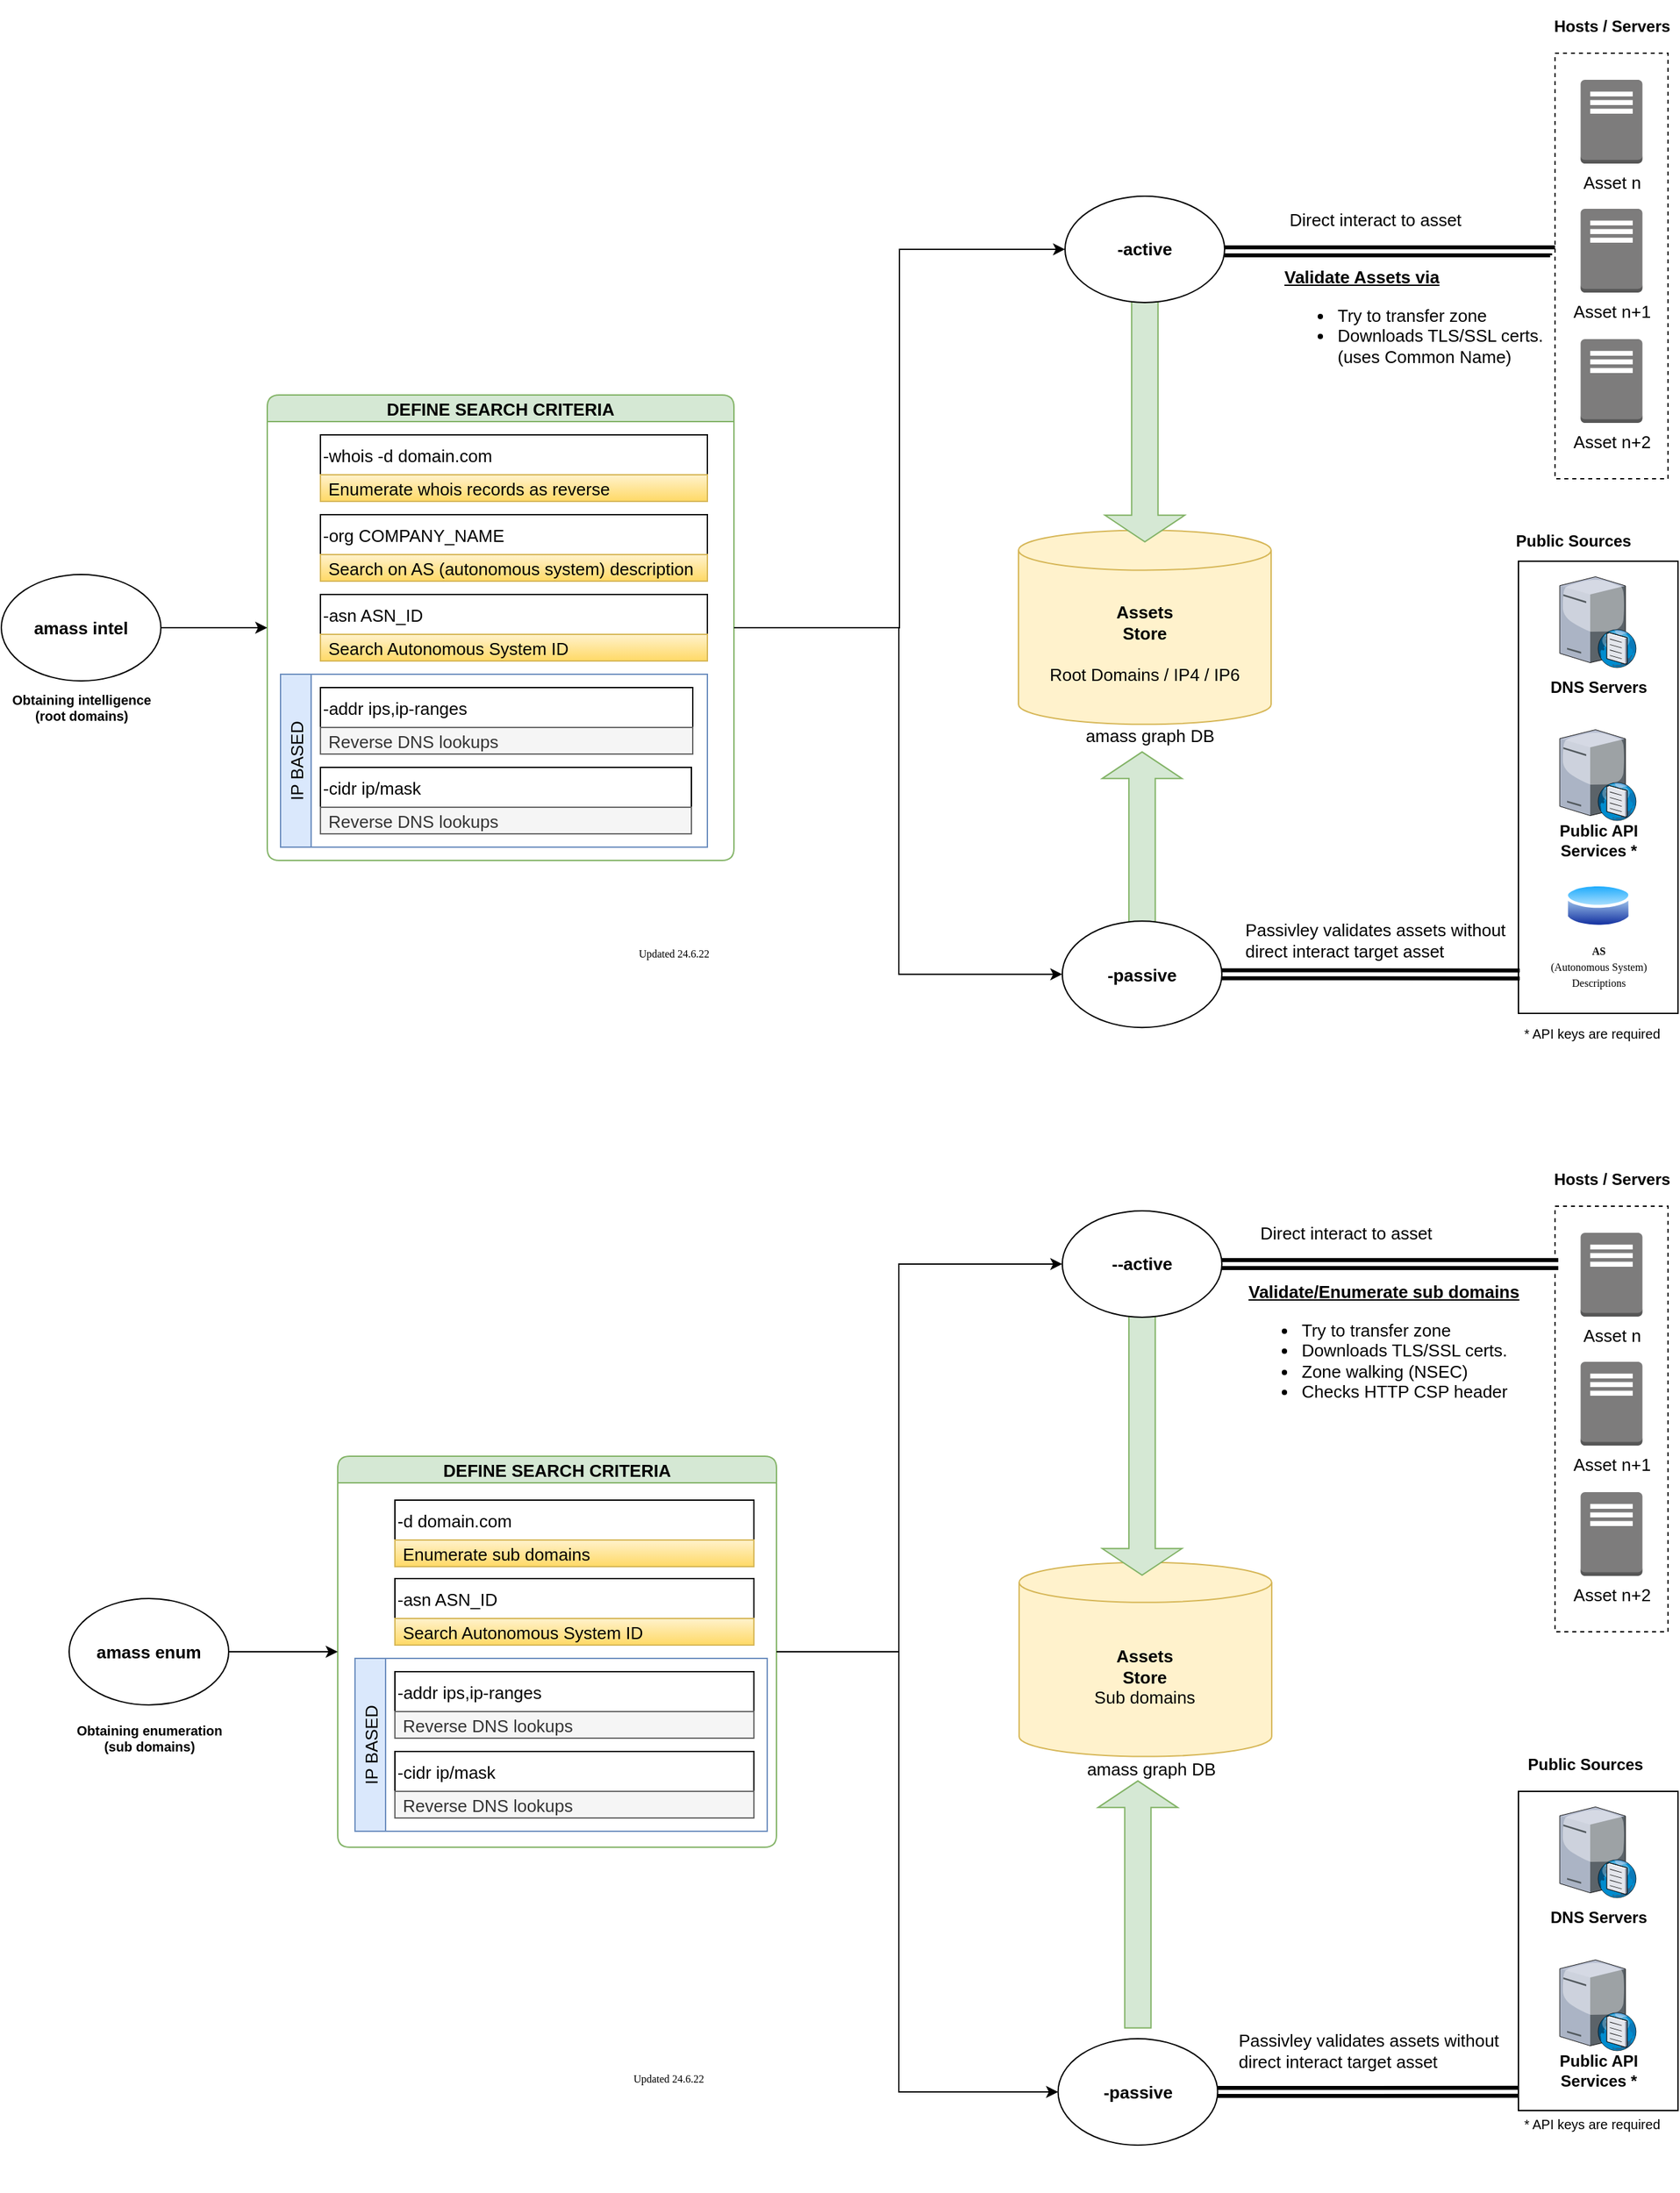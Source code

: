 <mxfile version="20.0.3" type="device"><diagram id="qXusng06h5FpB-VdFoJm" name="Page-1"><mxGraphModel dx="2844" dy="1874" grid="0" gridSize="10" guides="1" tooltips="1" connect="1" arrows="1" fold="1" page="0" pageScale="1" pageWidth="4681" pageHeight="3300" background="#ffffff" math="0" shadow="0"><root><mxCell id="0"/><mxCell id="1" parent="0"/><mxCell id="-R1jaW44G6_2-D5D8leI-120" value="" style="group;fontStyle=1;sketch=1;" parent="1" vertex="1" connectable="0"><mxGeometry x="849.77" y="1471" width="120" height="120" as="geometry"/></mxCell><mxCell id="-R1jaW44G6_2-D5D8leI-121" value="-passive" style="ellipse;whiteSpace=wrap;html=1;fontSize=13;strokeWidth=1;fontStyle=1" parent="-R1jaW44G6_2-D5D8leI-120" vertex="1"><mxGeometry y="5" width="120" height="80" as="geometry"/></mxCell><mxCell id="-R1jaW44G6_2-D5D8leI-137" style="edgeStyle=orthogonalEdgeStyle;rounded=0;orthogonalLoop=1;jettySize=auto;html=1;entryX=0;entryY=0.5;entryDx=0;entryDy=0;fontSize=10;" parent="1" source="-R1jaW44G6_2-D5D8leI-94" target="-R1jaW44G6_2-D5D8leI-121" edge="1"><mxGeometry relative="1" as="geometry"><Array as="points"><mxPoint x="730" y="1185"/><mxPoint x="730" y="1516"/></Array></mxGeometry></mxCell><mxCell id="-R1jaW44G6_2-D5D8leI-93" value="amass enum" style="ellipse;whiteSpace=wrap;html=1;fontSize=13;strokeWidth=1;fontStyle=1" parent="1" vertex="1"><mxGeometry x="106" y="1145" width="120" height="80" as="geometry"/></mxCell><mxCell id="-R1jaW44G6_2-D5D8leI-94" value="DEFINE SEARCH CRITERIA" style="swimlane;fontSize=13;strokeWidth=1;startSize=20;verticalAlign=middle;labelBorderColor=none;horizontal=1;fillColor=#d5e8d4;swimlaneLine=1;rounded=1;shadow=0;sketch=0;swimlaneHead=1;allowArrows=1;collapsible=0;strokeColor=#82b366;fillStyle=auto;gradientColor=none;" parent="1" vertex="1"><mxGeometry x="308" y="1038" width="330" height="294" as="geometry"><mxRectangle x="380" y="250" width="150" height="30" as="alternateBounds"/></mxGeometry></mxCell><mxCell id="-R1jaW44G6_2-D5D8leI-95" value="-d domain.com" style="swimlane;fontStyle=0;childLayout=stackLayout;horizontal=1;startSize=30;horizontalStack=0;resizeParent=1;resizeParentMax=0;resizeLast=0;collapsible=0;marginBottom=0;rounded=0;shadow=0;labelBorderColor=none;sketch=0;fontSize=13;strokeWidth=1;fillColor=default;html=0;align=left;" parent="-R1jaW44G6_2-D5D8leI-94" vertex="1"><mxGeometry x="43" y="33" width="270" height="50" as="geometry"/></mxCell><mxCell id="-R1jaW44G6_2-D5D8leI-96" value="Enumerate sub domains" style="text;align=left;verticalAlign=middle;spacingLeft=4;spacingRight=4;overflow=hidden;points=[[0,0.5],[1,0.5]];portConstraint=eastwest;rotatable=0;rounded=0;shadow=0;labelBorderColor=none;sketch=0;fontSize=13;html=0;fillColor=#fff2cc;strokeColor=#d6b656;gradientColor=#ffd966;" parent="-R1jaW44G6_2-D5D8leI-95" vertex="1"><mxGeometry y="30" width="270" height="20" as="geometry"/></mxCell><mxCell id="-R1jaW44G6_2-D5D8leI-99" value="-asn ASN_ID" style="swimlane;fontStyle=0;childLayout=stackLayout;horizontal=1;startSize=30;horizontalStack=0;resizeParent=1;resizeParentMax=0;resizeLast=0;collapsible=0;marginBottom=0;rounded=0;shadow=0;labelBorderColor=none;sketch=0;fontSize=13;strokeWidth=1;fillColor=default;html=0;align=left;" parent="-R1jaW44G6_2-D5D8leI-94" vertex="1"><mxGeometry x="43" y="92" width="270" height="50" as="geometry"/></mxCell><mxCell id="-R1jaW44G6_2-D5D8leI-100" value="Search Autonomous System ID " style="text;align=left;verticalAlign=middle;spacingLeft=4;spacingRight=4;overflow=hidden;points=[[0,0.5],[1,0.5]];portConstraint=eastwest;rotatable=0;rounded=0;shadow=0;labelBorderColor=none;sketch=0;fontSize=13;html=0;fillColor=#fff2cc;strokeColor=#d6b656;gradientColor=#ffd966;" parent="-R1jaW44G6_2-D5D8leI-99" vertex="1"><mxGeometry y="30" width="270" height="20" as="geometry"/></mxCell><mxCell id="-R1jaW44G6_2-D5D8leI-101" value="IP BASED" style="swimlane;horizontal=0;rounded=0;shadow=0;labelBorderColor=none;sketch=0;fontSize=13;strokeWidth=1;fillColor=#dae8fc;html=0;collapsible=0;strokeColor=#6c8ebf;fontStyle=0;" parent="-R1jaW44G6_2-D5D8leI-94" vertex="1"><mxGeometry x="13" y="152" width="310" height="130" as="geometry"/></mxCell><mxCell id="-R1jaW44G6_2-D5D8leI-102" value="-addr ips,ip-ranges" style="swimlane;fontStyle=0;childLayout=stackLayout;horizontal=1;startSize=30;horizontalStack=0;resizeParent=1;resizeParentMax=0;resizeLast=0;collapsible=0;marginBottom=0;rounded=0;shadow=0;labelBorderColor=none;sketch=0;fontSize=13;strokeWidth=1;fillColor=default;html=0;align=left;" parent="-R1jaW44G6_2-D5D8leI-101" vertex="1"><mxGeometry x="30" y="10" width="270" height="50" as="geometry"/></mxCell><mxCell id="-R1jaW44G6_2-D5D8leI-103" value="Reverse DNS lookups" style="text;strokeColor=#666666;fillColor=#f5f5f5;align=left;verticalAlign=middle;spacingLeft=4;spacingRight=4;overflow=hidden;points=[[0,0.5],[1,0.5]];portConstraint=eastwest;rotatable=0;rounded=0;shadow=0;labelBorderColor=none;sketch=0;fontSize=13;html=0;fontColor=#333333;" parent="-R1jaW44G6_2-D5D8leI-102" vertex="1"><mxGeometry y="30" width="270" height="20" as="geometry"/></mxCell><mxCell id="-R1jaW44G6_2-D5D8leI-104" value="-cidr ip/mask" style="swimlane;fontStyle=0;childLayout=stackLayout;horizontal=1;startSize=30;horizontalStack=0;resizeParent=1;resizeParentMax=0;resizeLast=0;collapsible=0;marginBottom=0;rounded=0;shadow=0;labelBorderColor=none;sketch=0;fontSize=13;strokeWidth=1;fillColor=default;html=0;align=left;" parent="-R1jaW44G6_2-D5D8leI-101" vertex="1"><mxGeometry x="30" y="70" width="270" height="50" as="geometry"/></mxCell><mxCell id="-R1jaW44G6_2-D5D8leI-105" value="Reverse DNS lookups" style="text;strokeColor=#666666;fillColor=#f5f5f5;align=left;verticalAlign=middle;spacingLeft=4;spacingRight=4;overflow=hidden;points=[[0,0.5],[1,0.5]];portConstraint=eastwest;rotatable=0;rounded=0;shadow=0;labelBorderColor=none;sketch=0;fontSize=13;html=0;fontColor=#333333;" parent="-R1jaW44G6_2-D5D8leI-104" vertex="1"><mxGeometry y="30" width="270" height="20" as="geometry"/></mxCell><mxCell id="-R1jaW44G6_2-D5D8leI-92" style="edgeStyle=orthogonalEdgeStyle;rounded=0;orthogonalLoop=1;jettySize=auto;html=1;entryX=0;entryY=0.5;entryDx=0;entryDy=0;fontSize=13;" parent="1" source="-R1jaW44G6_2-D5D8leI-93" target="-R1jaW44G6_2-D5D8leI-94" edge="1"><mxGeometry relative="1" as="geometry"/></mxCell><mxCell id="-R1jaW44G6_2-D5D8leI-106" style="edgeStyle=orthogonalEdgeStyle;rounded=0;orthogonalLoop=1;jettySize=auto;html=1;exitX=0.5;exitY=1;exitDx=0;exitDy=0;fontSize=13;" parent="1" source="-R1jaW44G6_2-D5D8leI-93" target="-R1jaW44G6_2-D5D8leI-93" edge="1"><mxGeometry relative="1" as="geometry"/></mxCell><mxCell id="-R1jaW44G6_2-D5D8leI-107" value="&quot;" style="group;sketch=1;" parent="1" vertex="1" connectable="0"><mxGeometry x="820.45" y="1117.84" width="190" height="170" as="geometry"/></mxCell><mxCell id="-R1jaW44G6_2-D5D8leI-108" value="" style="group" parent="-R1jaW44G6_2-D5D8leI-107" vertex="1" connectable="0"><mxGeometry width="190" height="163.462" as="geometry"/></mxCell><mxCell id="-R1jaW44G6_2-D5D8leI-109" value="&lt;b&gt;Assets&lt;br&gt;Store&lt;/b&gt;&lt;br&gt;Sub domains" style="shape=cylinder3;whiteSpace=wrap;html=1;boundedLbl=1;backgroundOutline=1;size=15;rounded=0;shadow=0;labelBorderColor=none;sketch=0;fontSize=13;strokeWidth=1;fillColor=#fff2cc;strokeColor=#d6b656;" parent="-R1jaW44G6_2-D5D8leI-108" vertex="1"><mxGeometry width="190" height="145.948" as="geometry"/></mxCell><mxCell id="-R1jaW44G6_2-D5D8leI-110" value="amass graph DB" style="text;html=1;strokeColor=none;fillColor=none;align=center;verticalAlign=middle;whiteSpace=wrap;rounded=0;shadow=0;labelBorderColor=none;sketch=0;fontSize=13;" parent="-R1jaW44G6_2-D5D8leI-108" vertex="1"><mxGeometry x="43.182" y="145.948" width="112.273" height="17.514" as="geometry"/></mxCell><mxCell id="-R1jaW44G6_2-D5D8leI-111" value="" style="html=1;shadow=0;dashed=0;align=center;verticalAlign=middle;shape=mxgraph.arrows2.arrow;dy=0.67;dx=20;notch=0;rounded=0;labelBorderColor=none;sketch=0;fontSize=13;strokeWidth=1;fillColor=#d5e8d4;rotation=90;strokeColor=#82b366;" parent="1" vertex="1"><mxGeometry x="810.92" y="995.37" width="204.05" height="60" as="geometry"/></mxCell><mxCell id="-R1jaW44G6_2-D5D8leI-116" value="Obtaining enumeration&lt;br style=&quot;font-size: 10px;&quot;&gt;(sub domains)" style="text;strokeColor=none;fillColor=none;html=1;fontSize=10;fontStyle=1;verticalAlign=middle;align=center;rounded=1;shadow=0;labelBorderColor=none;sketch=0;fillStyle=auto;" parent="1" vertex="1"><mxGeometry x="116" y="1230" width="100" height="40" as="geometry"/></mxCell><mxCell id="-R1jaW44G6_2-D5D8leI-124" value="&lt;div align=&quot;left&quot;&gt;&lt;b&gt;&lt;u&gt;Validate/Enumerate sub domains&lt;/u&gt;&lt;/b&gt;&lt;br&gt;&lt;ul&gt;&lt;li&gt;Try to transfer zone&lt;/li&gt;&lt;li&gt;Downloads TLS/SSL certs.&lt;/li&gt;&lt;li&gt;Zone walking (NSEC)&lt;/li&gt;&lt;li&gt;Checks HTTP CSP header&lt;br&gt;&lt;br&gt;&lt;/li&gt;&lt;/ul&gt;&lt;/div&gt;" style="text;html=1;strokeColor=none;fillColor=none;align=left;verticalAlign=top;whiteSpace=wrap;rounded=0;shadow=0;dashed=1;labelBorderColor=none;sketch=0;fontSize=13;" parent="1" vertex="1"><mxGeometry x="991" y="900" width="225" height="123" as="geometry"/></mxCell><mxCell id="-R1jaW44G6_2-D5D8leI-126" value="Direct interact to asset" style="text;html=1;align=center;verticalAlign=middle;resizable=0;points=[];autosize=1;strokeColor=none;fillColor=none;fontSize=13;" parent="1" vertex="1"><mxGeometry x="991" y="856" width="150" height="28" as="geometry"/></mxCell><mxCell id="-R1jaW44G6_2-D5D8leI-127" value="" style="group" parent="1" vertex="1" connectable="0"><mxGeometry x="1216" y="810" width="100" height="360" as="geometry"/></mxCell><mxCell id="-R1jaW44G6_2-D5D8leI-128" value="" style="group" parent="-R1jaW44G6_2-D5D8leI-127" vertex="1" connectable="0"><mxGeometry x="7.5" y="40" width="85" height="320" as="geometry"/></mxCell><mxCell id="-R1jaW44G6_2-D5D8leI-129" value="" style="rounded=0;whiteSpace=wrap;html=1;shadow=0;labelBorderColor=none;sketch=0;fontSize=13;strokeWidth=1;fillColor=default;dashed=1;" parent="-R1jaW44G6_2-D5D8leI-128" vertex="1"><mxGeometry width="85" height="320" as="geometry"/></mxCell><mxCell id="-R1jaW44G6_2-D5D8leI-130" value="Asset n" style="outlineConnect=0;dashed=0;verticalLabelPosition=bottom;verticalAlign=top;align=center;html=1;shape=mxgraph.aws3.traditional_server;fillColor=#7D7C7C;gradientColor=none;rounded=0;shadow=0;labelBorderColor=none;sketch=0;fontSize=13;strokeWidth=1;" parent="-R1jaW44G6_2-D5D8leI-128" vertex="1"><mxGeometry x="19.25" y="20" width="46.5" height="63" as="geometry"/></mxCell><mxCell id="-R1jaW44G6_2-D5D8leI-131" value="Asset n+1" style="outlineConnect=0;dashed=0;verticalLabelPosition=bottom;verticalAlign=top;align=center;html=1;shape=mxgraph.aws3.traditional_server;fillColor=#7D7C7C;gradientColor=none;rounded=0;shadow=0;labelBorderColor=none;sketch=0;fontSize=13;strokeWidth=1;" parent="-R1jaW44G6_2-D5D8leI-128" vertex="1"><mxGeometry x="19.25" y="117" width="46.5" height="63" as="geometry"/></mxCell><mxCell id="-R1jaW44G6_2-D5D8leI-132" value="Asset n+2" style="outlineConnect=0;dashed=0;verticalLabelPosition=bottom;verticalAlign=top;align=center;html=1;shape=mxgraph.aws3.traditional_server;fillColor=#7D7C7C;gradientColor=none;rounded=0;shadow=0;labelBorderColor=none;sketch=0;fontSize=13;strokeWidth=1;" parent="-R1jaW44G6_2-D5D8leI-128" vertex="1"><mxGeometry x="19.25" y="215" width="46.5" height="63" as="geometry"/></mxCell><mxCell id="-R1jaW44G6_2-D5D8leI-133" value="Hosts / Servers" style="text;strokeColor=none;fillColor=none;html=1;fontSize=12;fontStyle=1;verticalAlign=middle;align=center;rounded=1;shadow=0;labelBorderColor=none;sketch=0;fillStyle=auto;" parent="-R1jaW44G6_2-D5D8leI-127" vertex="1"><mxGeometry width="100" height="40" as="geometry"/></mxCell><mxCell id="-R1jaW44G6_2-D5D8leI-123" value="--active" style="ellipse;whiteSpace=wrap;html=1;fontSize=13;strokeWidth=1;fontStyle=1" parent="1" vertex="1"><mxGeometry x="852.95" y="853.45" width="120" height="80" as="geometry"/></mxCell><mxCell id="-R1jaW44G6_2-D5D8leI-138" value="" style="html=1;shadow=0;dashed=0;align=center;verticalAlign=middle;shape=mxgraph.arrows2.arrow;dy=0.67;dx=20;notch=0;rounded=0;labelBorderColor=none;sketch=0;fontSize=13;strokeWidth=1;fillColor=#d5e8d4;rotation=-90;strokeColor=#82b366;" parent="1" vertex="1"><mxGeometry x="816.93" y="1345.0" width="185.68" height="60" as="geometry"/></mxCell><mxCell id="-R1jaW44G6_2-D5D8leI-156" value="" style="group" parent="1" vertex="1" connectable="0"><mxGeometry x="1187" y="1250" width="129" height="305" as="geometry"/></mxCell><mxCell id="-R1jaW44G6_2-D5D8leI-149" value="" style="rounded=0;whiteSpace=wrap;html=1;shadow=0;labelBorderColor=none;sketch=0;fillStyle=auto;fontSize=10;strokeWidth=1;fillColor=default;gradientColor=none;" parent="-R1jaW44G6_2-D5D8leI-156" vertex="1"><mxGeometry x="9" y="40" width="120" height="240" as="geometry"/></mxCell><mxCell id="-R1jaW44G6_2-D5D8leI-146" value="&lt;div&gt;Public Sources&lt;/div&gt;" style="text;strokeColor=none;fillColor=none;html=1;fontSize=12;fontStyle=1;verticalAlign=middle;align=center;rounded=1;shadow=0;labelBorderColor=none;sketch=0;fillStyle=auto;" parent="-R1jaW44G6_2-D5D8leI-156" vertex="1"><mxGeometry x="9" width="100" height="40" as="geometry"/></mxCell><mxCell id="-R1jaW44G6_2-D5D8leI-151" value="" style="group" parent="-R1jaW44G6_2-D5D8leI-156" vertex="1" connectable="0"><mxGeometry x="19" y="50" width="100" height="105" as="geometry"/></mxCell><mxCell id="-R1jaW44G6_2-D5D8leI-147" value="" style="verticalLabelPosition=bottom;sketch=0;aspect=fixed;html=1;verticalAlign=top;strokeColor=none;align=center;outlineConnect=0;shape=mxgraph.citrix.dns_server;rounded=1;shadow=0;labelBorderColor=none;fillStyle=auto;fontSize=10;fillColor=default;gradientColor=none;" parent="-R1jaW44G6_2-D5D8leI-151" vertex="1"><mxGeometry x="21.06" width="57.89" height="70" as="geometry"/></mxCell><mxCell id="-R1jaW44G6_2-D5D8leI-150" value="&lt;div&gt;DNS Servers&lt;br&gt;&lt;/div&gt;" style="text;strokeColor=none;fillColor=none;html=1;fontSize=12;fontStyle=1;verticalAlign=middle;align=center;rounded=1;shadow=0;labelBorderColor=none;sketch=0;fillStyle=auto;" parent="-R1jaW44G6_2-D5D8leI-151" vertex="1"><mxGeometry y="65" width="100" height="40" as="geometry"/></mxCell><mxCell id="-R1jaW44G6_2-D5D8leI-152" value="" style="group" parent="-R1jaW44G6_2-D5D8leI-156" vertex="1" connectable="0"><mxGeometry x="19" y="165" width="100" height="105" as="geometry"/></mxCell><mxCell id="-R1jaW44G6_2-D5D8leI-153" value="" style="verticalLabelPosition=bottom;sketch=0;aspect=fixed;html=1;verticalAlign=top;strokeColor=none;align=center;outlineConnect=0;shape=mxgraph.citrix.dns_server;rounded=1;shadow=0;labelBorderColor=none;fillStyle=auto;fontSize=10;fillColor=default;gradientColor=none;" parent="-R1jaW44G6_2-D5D8leI-152" vertex="1"><mxGeometry x="21.06" width="57.89" height="70" as="geometry"/></mxCell><mxCell id="-R1jaW44G6_2-D5D8leI-154" value="Public API&lt;br&gt;Services * " style="text;strokeColor=none;fillColor=none;html=1;fontSize=12;fontStyle=1;verticalAlign=middle;align=center;rounded=1;shadow=0;labelBorderColor=none;sketch=0;fillStyle=auto;" parent="-R1jaW44G6_2-D5D8leI-152" vertex="1"><mxGeometry y="65" width="100" height="40" as="geometry"/></mxCell><mxCell id="-R1jaW44G6_2-D5D8leI-155" value="* API keys are required" style="text;html=1;strokeColor=none;fillColor=none;align=center;verticalAlign=middle;whiteSpace=wrap;rounded=0;shadow=0;labelBorderColor=none;sketch=0;fillStyle=auto;fontSize=10;" parent="-R1jaW44G6_2-D5D8leI-156" vertex="1"><mxGeometry y="275" width="129" height="30" as="geometry"/></mxCell><mxCell id="-R1jaW44G6_2-D5D8leI-158" value="Passivley validates assets without&lt;br&gt;&lt;div align=&quot;left&quot;&gt;direct interact target asset&lt;br&gt;&lt;/div&gt;" style="text;html=1;align=center;verticalAlign=middle;resizable=0;points=[];autosize=1;strokeColor=none;fillColor=none;fontSize=13;" parent="1" vertex="1"><mxGeometry x="975.0" y="1463" width="215" height="43" as="geometry"/></mxCell><mxCell id="-R1jaW44G6_2-D5D8leI-136" style="edgeStyle=orthogonalEdgeStyle;rounded=0;orthogonalLoop=1;jettySize=auto;html=1;entryX=0;entryY=0.5;entryDx=0;entryDy=0;fontSize=10;" parent="1" source="-R1jaW44G6_2-D5D8leI-94" target="-R1jaW44G6_2-D5D8leI-123" edge="1"><mxGeometry relative="1" as="geometry"><Array as="points"><mxPoint x="730" y="1185"/><mxPoint x="730" y="894"/></Array></mxGeometry></mxCell><mxCell id="-R1jaW44G6_2-D5D8leI-161" style="edgeStyle=orthogonalEdgeStyle;shape=link;rounded=0;orthogonalLoop=1;jettySize=auto;html=1;fontSize=10;entryX=0.029;entryY=0.136;entryDx=0;entryDy=0;entryPerimeter=0;strokeWidth=3;" parent="1" source="-R1jaW44G6_2-D5D8leI-123" target="-R1jaW44G6_2-D5D8leI-129" edge="1"><mxGeometry relative="1" as="geometry"/></mxCell><mxCell id="-R1jaW44G6_2-D5D8leI-162" style="edgeStyle=orthogonalEdgeStyle;shape=link;rounded=0;orthogonalLoop=1;jettySize=auto;html=1;entryX=0.004;entryY=0.941;entryDx=0;entryDy=0;entryPerimeter=0;fontSize=10;strokeWidth=3;" parent="1" source="-R1jaW44G6_2-D5D8leI-121" target="-R1jaW44G6_2-D5D8leI-149" edge="1"><mxGeometry relative="1" as="geometry"/></mxCell><mxCell id="ssMYc2R_GsR86L75ECA3-4" value="Updated 24.6.22" style="text;html=1;strokeColor=none;fillColor=none;align=center;verticalAlign=middle;whiteSpace=wrap;rounded=0;fontFamily=Verdana;fontSize=8;" vertex="1" parent="1"><mxGeometry x="527" y="1491" width="60" height="30" as="geometry"/></mxCell><mxCell id="-R1jaW44G6_2-D5D8leI-3" value="DEFINE SEARCH CRITERIA" style="swimlane;fontSize=13;strokeWidth=1;startSize=20;verticalAlign=middle;labelBorderColor=none;horizontal=1;fillColor=#d5e8d4;swimlaneLine=1;rounded=1;shadow=0;sketch=0;swimlaneHead=1;allowArrows=1;collapsible=0;strokeColor=#82b366;fillStyle=auto;gradientColor=none;" parent="1" vertex="1"><mxGeometry x="255" y="240" width="351" height="350" as="geometry"><mxRectangle x="380" y="250" width="150" height="30" as="alternateBounds"/></mxGeometry></mxCell><mxCell id="-R1jaW44G6_2-D5D8leI-5" value="-whois -d domain.com" style="swimlane;fontStyle=0;childLayout=stackLayout;horizontal=1;startSize=30;horizontalStack=0;resizeParent=1;resizeParentMax=0;resizeLast=0;collapsible=0;marginBottom=0;rounded=0;shadow=0;labelBorderColor=none;sketch=0;fontSize=13;strokeWidth=1;fillColor=default;html=0;align=left;" parent="-R1jaW44G6_2-D5D8leI-3" vertex="1"><mxGeometry x="40" y="30" width="291" height="50" as="geometry"/></mxCell><mxCell id="-R1jaW44G6_2-D5D8leI-7" value="Enumerate whois records as reverse" style="text;align=left;verticalAlign=middle;spacingLeft=4;spacingRight=4;overflow=hidden;points=[[0,0.5],[1,0.5]];portConstraint=eastwest;rotatable=0;rounded=0;shadow=0;labelBorderColor=none;sketch=0;fontSize=13;html=0;fillColor=#fff2cc;strokeColor=#d6b656;gradientColor=#ffd966;" parent="-R1jaW44G6_2-D5D8leI-5" vertex="1"><mxGeometry y="30" width="291" height="20" as="geometry"/></mxCell><mxCell id="-R1jaW44G6_2-D5D8leI-11" value="-org COMPANY_NAME" style="swimlane;fontStyle=0;childLayout=stackLayout;horizontal=1;startSize=30;horizontalStack=0;resizeParent=1;resizeParentMax=0;resizeLast=0;collapsible=0;marginBottom=0;rounded=0;shadow=0;labelBorderColor=none;sketch=0;fontSize=13;strokeWidth=1;html=0;align=left;" parent="-R1jaW44G6_2-D5D8leI-3" vertex="1"><mxGeometry x="40" y="90" width="291" height="50" as="geometry"/></mxCell><mxCell id="-R1jaW44G6_2-D5D8leI-12" value="Search on AS (autonomous system) description" style="text;align=left;verticalAlign=middle;spacingLeft=4;spacingRight=4;overflow=hidden;points=[[0,0.5],[1,0.5]];portConstraint=eastwest;rotatable=0;rounded=0;shadow=0;labelBorderColor=none;sketch=0;fontSize=13;html=0;fillColor=#fff2cc;strokeColor=#d6b656;gradientColor=#ffd966;" parent="-R1jaW44G6_2-D5D8leI-11" vertex="1"><mxGeometry y="30" width="291" height="20" as="geometry"/></mxCell><mxCell id="-R1jaW44G6_2-D5D8leI-17" value="-asn ASN_ID" style="swimlane;fontStyle=0;childLayout=stackLayout;horizontal=1;startSize=30;horizontalStack=0;resizeParent=1;resizeParentMax=0;resizeLast=0;collapsible=0;marginBottom=0;rounded=0;shadow=0;labelBorderColor=none;sketch=0;fontSize=13;strokeWidth=1;fillColor=default;html=0;align=left;" parent="-R1jaW44G6_2-D5D8leI-3" vertex="1"><mxGeometry x="40" y="150" width="291" height="50" as="geometry"/></mxCell><mxCell id="-R1jaW44G6_2-D5D8leI-18" value="Search Autonomous System ID " style="text;align=left;verticalAlign=middle;spacingLeft=4;spacingRight=4;overflow=hidden;points=[[0,0.5],[1,0.5]];portConstraint=eastwest;rotatable=0;rounded=0;shadow=0;labelBorderColor=none;sketch=0;fontSize=13;html=0;fillColor=#fff2cc;strokeColor=#d6b656;gradientColor=#ffd966;" parent="-R1jaW44G6_2-D5D8leI-17" vertex="1"><mxGeometry y="30" width="291" height="20" as="geometry"/></mxCell><mxCell id="-R1jaW44G6_2-D5D8leI-19" value="IP BASED" style="swimlane;horizontal=0;rounded=0;shadow=0;labelBorderColor=none;sketch=0;fontSize=13;strokeWidth=1;fillColor=#dae8fc;html=0;collapsible=0;strokeColor=#6c8ebf;fontStyle=0;" parent="-R1jaW44G6_2-D5D8leI-3" vertex="1"><mxGeometry x="10" y="210" width="321" height="130" as="geometry"/></mxCell><mxCell id="-R1jaW44G6_2-D5D8leI-24" value="-addr ips,ip-ranges" style="swimlane;fontStyle=0;childLayout=stackLayout;horizontal=1;startSize=30;horizontalStack=0;resizeParent=1;resizeParentMax=0;resizeLast=0;collapsible=0;marginBottom=0;rounded=0;shadow=0;labelBorderColor=none;sketch=0;fontSize=13;strokeWidth=1;fillColor=default;html=0;align=left;" parent="-R1jaW44G6_2-D5D8leI-19" vertex="1"><mxGeometry x="30" y="10" width="280" height="50" as="geometry"/></mxCell><mxCell id="-R1jaW44G6_2-D5D8leI-25" value="Reverse DNS lookups" style="text;strokeColor=#666666;fillColor=#f5f5f5;align=left;verticalAlign=middle;spacingLeft=4;spacingRight=4;overflow=hidden;points=[[0,0.5],[1,0.5]];portConstraint=eastwest;rotatable=0;rounded=0;shadow=0;labelBorderColor=none;sketch=0;fontSize=13;html=0;fontColor=#333333;" parent="-R1jaW44G6_2-D5D8leI-24" vertex="1"><mxGeometry y="30" width="280" height="20" as="geometry"/></mxCell><mxCell id="-R1jaW44G6_2-D5D8leI-26" value="-cidr ip/mask" style="swimlane;fontStyle=0;childLayout=stackLayout;horizontal=1;startSize=30;horizontalStack=0;resizeParent=1;resizeParentMax=0;resizeLast=0;collapsible=0;marginBottom=0;rounded=0;shadow=0;labelBorderColor=none;sketch=0;fontSize=13;strokeWidth=1;fillColor=default;html=0;align=left;" parent="-R1jaW44G6_2-D5D8leI-19" vertex="1"><mxGeometry x="30" y="70" width="279" height="50" as="geometry"/></mxCell><mxCell id="-R1jaW44G6_2-D5D8leI-27" value="Reverse DNS lookups" style="text;strokeColor=#666666;fillColor=#f5f5f5;align=left;verticalAlign=middle;spacingLeft=4;spacingRight=4;overflow=hidden;points=[[0,0.5],[1,0.5]];portConstraint=eastwest;rotatable=0;rounded=0;shadow=0;labelBorderColor=none;sketch=0;fontSize=13;html=0;fontColor=#333333;" parent="-R1jaW44G6_2-D5D8leI-26" vertex="1"><mxGeometry y="30" width="279" height="20" as="geometry"/></mxCell><mxCell id="-R1jaW44G6_2-D5D8leI-35" value="" style="group;sketch=1;" parent="1" vertex="1" connectable="0"><mxGeometry x="820" y="341.73" width="190" height="170" as="geometry"/></mxCell><mxCell id="-R1jaW44G6_2-D5D8leI-37" value="" style="group;" parent="-R1jaW44G6_2-D5D8leI-35" vertex="1" connectable="0"><mxGeometry width="190" height="163.462" as="geometry"/></mxCell><mxCell id="-R1jaW44G6_2-D5D8leI-30" value="&lt;b&gt;Assets&lt;br&gt;Store&lt;/b&gt;&lt;br&gt;&lt;br&gt;Root Domains / IP4 / IP6" style="shape=cylinder3;whiteSpace=wrap;html=1;boundedLbl=1;backgroundOutline=1;size=15;rounded=0;shadow=0;labelBorderColor=none;sketch=0;fontSize=13;strokeWidth=1;fillColor=#fff2cc;strokeColor=#d6b656;" parent="-R1jaW44G6_2-D5D8leI-37" vertex="1"><mxGeometry width="190" height="145.948" as="geometry"/></mxCell><mxCell id="-R1jaW44G6_2-D5D8leI-32" value="amass graph DB" style="text;html=1;strokeColor=none;fillColor=none;align=center;verticalAlign=middle;whiteSpace=wrap;rounded=0;shadow=0;labelBorderColor=none;sketch=0;fontSize=13;" parent="-R1jaW44G6_2-D5D8leI-37" vertex="1"><mxGeometry x="43.182" y="145.948" width="112.273" height="17.514" as="geometry"/></mxCell><mxCell id="-R1jaW44G6_2-D5D8leI-46" value="" style="html=1;shadow=0;dashed=0;align=center;verticalAlign=middle;shape=mxgraph.arrows2.arrow;dy=0.67;dx=20;notch=0;rounded=0;labelBorderColor=none;sketch=0;fontSize=13;strokeWidth=1;fillColor=#d5e8d4;rotation=90;strokeColor=#82b366;" parent="1" vertex="1"><mxGeometry x="817.07" y="222.49" width="195.87" height="60" as="geometry"/></mxCell><mxCell id="-R1jaW44G6_2-D5D8leI-53" value="" style="group;fontStyle=1;sketch=1;" parent="1" vertex="1" connectable="0"><mxGeometry x="855" y="87.0" width="120" height="120" as="geometry"/></mxCell><mxCell id="-R1jaW44G6_2-D5D8leI-47" value="-active" style="ellipse;whiteSpace=wrap;html=1;fontSize=13;strokeWidth=1;fontStyle=1" parent="-R1jaW44G6_2-D5D8leI-53" vertex="1"><mxGeometry y="3.45" width="120" height="80" as="geometry"/></mxCell><mxCell id="-R1jaW44G6_2-D5D8leI-165" style="edgeStyle=orthogonalEdgeStyle;rounded=0;orthogonalLoop=1;jettySize=auto;html=1;entryX=0;entryY=0.5;entryDx=0;entryDy=0;fontSize=10;" parent="1" source="-R1jaW44G6_2-D5D8leI-3" target="-R1jaW44G6_2-D5D8leI-47" edge="1"><mxGeometry relative="1" as="geometry"/></mxCell><mxCell id="-R1jaW44G6_2-D5D8leI-71" value="&lt;div align=&quot;left&quot;&gt;&lt;b&gt;&lt;u&gt;Validate Assets via&lt;/u&gt;&lt;/b&gt;&lt;br&gt;&lt;ul&gt;&lt;li&gt;Try to transfer zone&lt;/li&gt;&lt;li&gt;Downloads TLS/SSL certs.&lt;br&gt;(uses Common Name)&lt;/li&gt;&lt;/ul&gt;&lt;/div&gt;" style="text;html=1;strokeColor=none;fillColor=none;align=left;verticalAlign=top;whiteSpace=wrap;rounded=0;shadow=0;dashed=1;labelBorderColor=none;sketch=0;fontSize=13;" parent="1" vertex="1"><mxGeometry x="1018" y="137" width="200" height="160" as="geometry"/></mxCell><mxCell id="-R1jaW44G6_2-D5D8leI-72" style="edgeStyle=orthogonalEdgeStyle;rounded=0;orthogonalLoop=1;jettySize=auto;html=1;entryX=-0.008;entryY=0.475;entryDx=0;entryDy=0;entryPerimeter=0;fontSize=13;shape=link;strokeWidth=3;" parent="1" source="-R1jaW44G6_2-D5D8leI-47" target="-R1jaW44G6_2-D5D8leI-65" edge="1"><mxGeometry relative="1" as="geometry"><Array as="points"><mxPoint x="1075" y="132.0"/><mxPoint x="1075" y="132.0"/></Array></mxGeometry></mxCell><mxCell id="-R1jaW44G6_2-D5D8leI-91" value="" style="group" parent="1" vertex="1" connectable="0"><mxGeometry x="1216" y="-57.0" width="100" height="360" as="geometry"/></mxCell><mxCell id="-R1jaW44G6_2-D5D8leI-86" value="" style="group" parent="-R1jaW44G6_2-D5D8leI-91" vertex="1" connectable="0"><mxGeometry x="7.5" y="40" width="85" height="320" as="geometry"/></mxCell><mxCell id="-R1jaW44G6_2-D5D8leI-65" value="" style="rounded=0;whiteSpace=wrap;html=1;shadow=0;labelBorderColor=none;sketch=0;fontSize=13;strokeWidth=1;fillColor=default;dashed=1;" parent="-R1jaW44G6_2-D5D8leI-86" vertex="1"><mxGeometry width="85" height="320" as="geometry"/></mxCell><mxCell id="-R1jaW44G6_2-D5D8leI-61" value="Asset n" style="outlineConnect=0;dashed=0;verticalLabelPosition=bottom;verticalAlign=top;align=center;html=1;shape=mxgraph.aws3.traditional_server;fillColor=#7D7C7C;gradientColor=none;rounded=0;shadow=0;labelBorderColor=none;sketch=0;fontSize=13;strokeWidth=1;" parent="-R1jaW44G6_2-D5D8leI-86" vertex="1"><mxGeometry x="19.25" y="20" width="46.5" height="63" as="geometry"/></mxCell><mxCell id="-R1jaW44G6_2-D5D8leI-62" value="Asset n+1" style="outlineConnect=0;dashed=0;verticalLabelPosition=bottom;verticalAlign=top;align=center;html=1;shape=mxgraph.aws3.traditional_server;fillColor=#7D7C7C;gradientColor=none;rounded=0;shadow=0;labelBorderColor=none;sketch=0;fontSize=13;strokeWidth=1;" parent="-R1jaW44G6_2-D5D8leI-86" vertex="1"><mxGeometry x="19.25" y="117" width="46.5" height="63" as="geometry"/></mxCell><mxCell id="-R1jaW44G6_2-D5D8leI-63" value="Asset n+2" style="outlineConnect=0;dashed=0;verticalLabelPosition=bottom;verticalAlign=top;align=center;html=1;shape=mxgraph.aws3.traditional_server;fillColor=#7D7C7C;gradientColor=none;rounded=0;shadow=0;labelBorderColor=none;sketch=0;fontSize=13;strokeWidth=1;" parent="-R1jaW44G6_2-D5D8leI-86" vertex="1"><mxGeometry x="19.25" y="215" width="46.5" height="63" as="geometry"/></mxCell><mxCell id="-R1jaW44G6_2-D5D8leI-90" value="Hosts / Servers" style="text;strokeColor=none;fillColor=none;html=1;fontSize=12;fontStyle=1;verticalAlign=middle;align=center;rounded=1;shadow=0;labelBorderColor=none;sketch=0;fillStyle=auto;" parent="-R1jaW44G6_2-D5D8leI-91" vertex="1"><mxGeometry width="100" height="40" as="geometry"/></mxCell><mxCell id="-R1jaW44G6_2-D5D8leI-113" value="" style="group" parent="1" vertex="1" connectable="0"><mxGeometry x="55" y="375" width="120" height="120" as="geometry"/></mxCell><mxCell id="-R1jaW44G6_2-D5D8leI-2" value="amass intel" style="ellipse;whiteSpace=wrap;html=1;fontSize=13;strokeWidth=1;fontStyle=1" parent="-R1jaW44G6_2-D5D8leI-113" vertex="1"><mxGeometry width="120" height="80" as="geometry"/></mxCell><mxCell id="-R1jaW44G6_2-D5D8leI-112" value="Obtaining intelligence&lt;br style=&quot;font-size: 10px;&quot;&gt;(root domains)" style="text;strokeColor=none;fillColor=none;html=1;fontSize=10;fontStyle=1;verticalAlign=middle;align=center;rounded=1;shadow=0;labelBorderColor=none;sketch=0;fillStyle=auto;" parent="-R1jaW44G6_2-D5D8leI-113" vertex="1"><mxGeometry x="10" y="80" width="100" height="40" as="geometry"/></mxCell><mxCell id="-R1jaW44G6_2-D5D8leI-29" style="edgeStyle=orthogonalEdgeStyle;rounded=0;orthogonalLoop=1;jettySize=auto;html=1;exitX=0.5;exitY=1;exitDx=0;exitDy=0;fontSize=13;" parent="-R1jaW44G6_2-D5D8leI-113" source="-R1jaW44G6_2-D5D8leI-2" target="-R1jaW44G6_2-D5D8leI-2" edge="1"><mxGeometry relative="1" as="geometry"/></mxCell><mxCell id="-R1jaW44G6_2-D5D8leI-10" style="edgeStyle=orthogonalEdgeStyle;rounded=0;orthogonalLoop=1;jettySize=auto;html=1;entryX=0;entryY=0.5;entryDx=0;entryDy=0;fontSize=13;" parent="1" source="-R1jaW44G6_2-D5D8leI-2" target="-R1jaW44G6_2-D5D8leI-3" edge="1"><mxGeometry relative="1" as="geometry"/></mxCell><mxCell id="-R1jaW44G6_2-D5D8leI-117" style="edgeStyle=orthogonalEdgeStyle;rounded=0;orthogonalLoop=1;jettySize=auto;html=1;exitX=0.5;exitY=1;exitDx=0;exitDy=0;fontSize=13;" parent="1" edge="1"><mxGeometry relative="1" as="geometry"><mxPoint x="1125" y="356.55" as="sourcePoint"/><mxPoint x="1125" y="356.55" as="targetPoint"/></mxGeometry></mxCell><mxCell id="-R1jaW44G6_2-D5D8leI-179" value="" style="group" parent="1" vertex="1" connectable="0"><mxGeometry x="1187" y="330" width="129" height="405" as="geometry"/></mxCell><mxCell id="-R1jaW44G6_2-D5D8leI-178" value="" style="group" parent="-R1jaW44G6_2-D5D8leI-179" vertex="1" connectable="0"><mxGeometry width="129" height="405" as="geometry"/></mxCell><mxCell id="-R1jaW44G6_2-D5D8leI-167" value="" style="rounded=0;whiteSpace=wrap;html=1;shadow=0;labelBorderColor=none;sketch=0;fillStyle=auto;fontSize=10;strokeWidth=1;fillColor=default;gradientColor=none;" parent="-R1jaW44G6_2-D5D8leI-178" vertex="1"><mxGeometry x="9" y="35" width="120" height="340" as="geometry"/></mxCell><mxCell id="-R1jaW44G6_2-D5D8leI-168" value="&lt;div&gt;Public Sources&lt;/div&gt;" style="text;strokeColor=none;fillColor=none;html=1;fontSize=12;fontStyle=1;verticalAlign=middle;align=center;rounded=1;shadow=0;labelBorderColor=none;sketch=0;fillStyle=auto;" parent="-R1jaW44G6_2-D5D8leI-178" vertex="1"><mxGeometry width="100" height="40" as="geometry"/></mxCell><mxCell id="-R1jaW44G6_2-D5D8leI-175" value="* API keys are required" style="text;html=1;strokeColor=none;fillColor=none;align=center;verticalAlign=middle;whiteSpace=wrap;rounded=0;shadow=0;labelBorderColor=none;sketch=0;fillStyle=auto;fontSize=10;" parent="-R1jaW44G6_2-D5D8leI-178" vertex="1"><mxGeometry y="375" width="129" height="30" as="geometry"/></mxCell><mxCell id="-R1jaW44G6_2-D5D8leI-176" value="&lt;font style=&quot;font-size: 8px;&quot; face=&quot;Verdana&quot;&gt;&lt;b&gt;AS&lt;/b&gt;&lt;br&gt;(Autonomous System)&lt;br&gt;Descriptions&lt;/font&gt;" style="aspect=fixed;perimeter=ellipsePerimeter;html=1;align=center;shadow=0;dashed=0;spacingTop=3;image;image=img/lib/active_directory/database.svg;rounded=1;labelBorderColor=none;sketch=0;fillStyle=auto;fontSize=10;strokeWidth=1;fillColor=default;gradientColor=none;" parent="-R1jaW44G6_2-D5D8leI-178" vertex="1"><mxGeometry x="44" y="275.45" width="50" height="37" as="geometry"/></mxCell><mxCell id="-R1jaW44G6_2-D5D8leI-169" value="" style="group" parent="-R1jaW44G6_2-D5D8leI-179" vertex="1" connectable="0"><mxGeometry x="19" y="45" width="100" height="105" as="geometry"/></mxCell><mxCell id="-R1jaW44G6_2-D5D8leI-170" value="" style="verticalLabelPosition=bottom;sketch=0;aspect=fixed;html=1;verticalAlign=top;strokeColor=none;align=center;outlineConnect=0;shape=mxgraph.citrix.dns_server;rounded=1;shadow=0;labelBorderColor=none;fillStyle=auto;fontSize=10;fillColor=default;gradientColor=none;" parent="-R1jaW44G6_2-D5D8leI-169" vertex="1"><mxGeometry x="21.06" width="57.89" height="70" as="geometry"/></mxCell><mxCell id="-R1jaW44G6_2-D5D8leI-171" value="&lt;div&gt;DNS Servers&lt;br&gt;&lt;/div&gt;" style="text;strokeColor=none;fillColor=none;html=1;fontSize=12;fontStyle=1;verticalAlign=middle;align=center;rounded=1;shadow=0;labelBorderColor=none;sketch=0;fillStyle=auto;" parent="-R1jaW44G6_2-D5D8leI-169" vertex="1"><mxGeometry y="65" width="100" height="40" as="geometry"/></mxCell><mxCell id="-R1jaW44G6_2-D5D8leI-172" value="" style="group" parent="-R1jaW44G6_2-D5D8leI-179" vertex="1" connectable="0"><mxGeometry x="19" y="160" width="100" height="105" as="geometry"/></mxCell><mxCell id="-R1jaW44G6_2-D5D8leI-173" value="" style="verticalLabelPosition=bottom;sketch=0;aspect=fixed;html=1;verticalAlign=top;strokeColor=none;align=center;outlineConnect=0;shape=mxgraph.citrix.dns_server;rounded=1;shadow=0;labelBorderColor=none;fillStyle=auto;fontSize=10;fillColor=default;gradientColor=none;" parent="-R1jaW44G6_2-D5D8leI-172" vertex="1"><mxGeometry x="21.06" width="57.89" height="70" as="geometry"/></mxCell><mxCell id="-R1jaW44G6_2-D5D8leI-174" value="Public API&lt;br&gt;Services * " style="text;strokeColor=none;fillColor=none;html=1;fontSize=12;fontStyle=1;verticalAlign=middle;align=center;rounded=1;shadow=0;labelBorderColor=none;sketch=0;fillStyle=auto;" parent="-R1jaW44G6_2-D5D8leI-172" vertex="1"><mxGeometry y="65" width="100" height="40" as="geometry"/></mxCell><mxCell id="-R1jaW44G6_2-D5D8leI-180" value="" style="html=1;shadow=0;dashed=0;align=center;verticalAlign=middle;shape=mxgraph.arrows2.arrow;dy=0.67;dx=20;notch=0;rounded=0;labelBorderColor=none;sketch=0;fontSize=13;strokeWidth=1;fillColor=#d5e8d4;rotation=-90;strokeColor=#82b366;" parent="1" vertex="1"><mxGeometry x="819.2" y="572.16" width="187.5" height="60" as="geometry"/></mxCell><mxCell id="-R1jaW44G6_2-D5D8leI-181" value="" style="group;fontStyle=1;sketch=1;" parent="1" vertex="1" connectable="0"><mxGeometry x="852.95" y="632.16" width="120" height="120" as="geometry"/></mxCell><mxCell id="-R1jaW44G6_2-D5D8leI-182" value="-passive" style="ellipse;whiteSpace=wrap;html=1;fontSize=13;strokeWidth=1;fontStyle=1" parent="-R1jaW44G6_2-D5D8leI-181" vertex="1"><mxGeometry y="3.45" width="120" height="80" as="geometry"/></mxCell><mxCell id="-R1jaW44G6_2-D5D8leI-177" style="edgeStyle=orthogonalEdgeStyle;rounded=0;orthogonalLoop=1;jettySize=auto;html=1;entryX=0;entryY=0.5;entryDx=0;entryDy=0;fontSize=10;" parent="1" source="-R1jaW44G6_2-D5D8leI-3" target="-R1jaW44G6_2-D5D8leI-182" edge="1"><mxGeometry relative="1" as="geometry"><Array as="points"><mxPoint x="730" y="415"/><mxPoint x="730" y="676"/></Array></mxGeometry></mxCell><mxCell id="-R1jaW44G6_2-D5D8leI-183" style="edgeStyle=orthogonalEdgeStyle;rounded=0;orthogonalLoop=1;jettySize=auto;html=1;entryX=0.008;entryY=0.914;entryDx=0;entryDy=0;entryPerimeter=0;fontSize=10;shape=link;strokeWidth=3;" parent="1" source="-R1jaW44G6_2-D5D8leI-182" target="-R1jaW44G6_2-D5D8leI-167" edge="1"><mxGeometry relative="1" as="geometry"/></mxCell><mxCell id="ssMYc2R_GsR86L75ECA3-2" value="Direct interact to asset" style="text;html=1;align=center;verticalAlign=middle;resizable=0;points=[];autosize=1;strokeColor=none;fillColor=none;fontSize=13;" vertex="1" parent="1"><mxGeometry x="1012.94" y="94.0" width="150" height="28" as="geometry"/></mxCell><mxCell id="ssMYc2R_GsR86L75ECA3-3" value="Updated 24.6.22" style="text;html=1;strokeColor=none;fillColor=none;align=center;verticalAlign=middle;whiteSpace=wrap;rounded=0;fontFamily=Verdana;fontSize=8;" vertex="1" parent="1"><mxGeometry x="531" y="645" width="60" height="30" as="geometry"/></mxCell><mxCell id="ssMYc2R_GsR86L75ECA3-7" value="Passivley validates assets without&lt;br&gt;&lt;div align=&quot;left&quot;&gt;direct interact target asset&lt;br&gt;&lt;/div&gt;" style="text;html=1;align=center;verticalAlign=middle;resizable=0;points=[];autosize=1;strokeColor=none;fillColor=none;fontSize=13;" vertex="1" parent="1"><mxGeometry x="980.44" y="628" width="215" height="43" as="geometry"/></mxCell></root></mxGraphModel></diagram></mxfile>